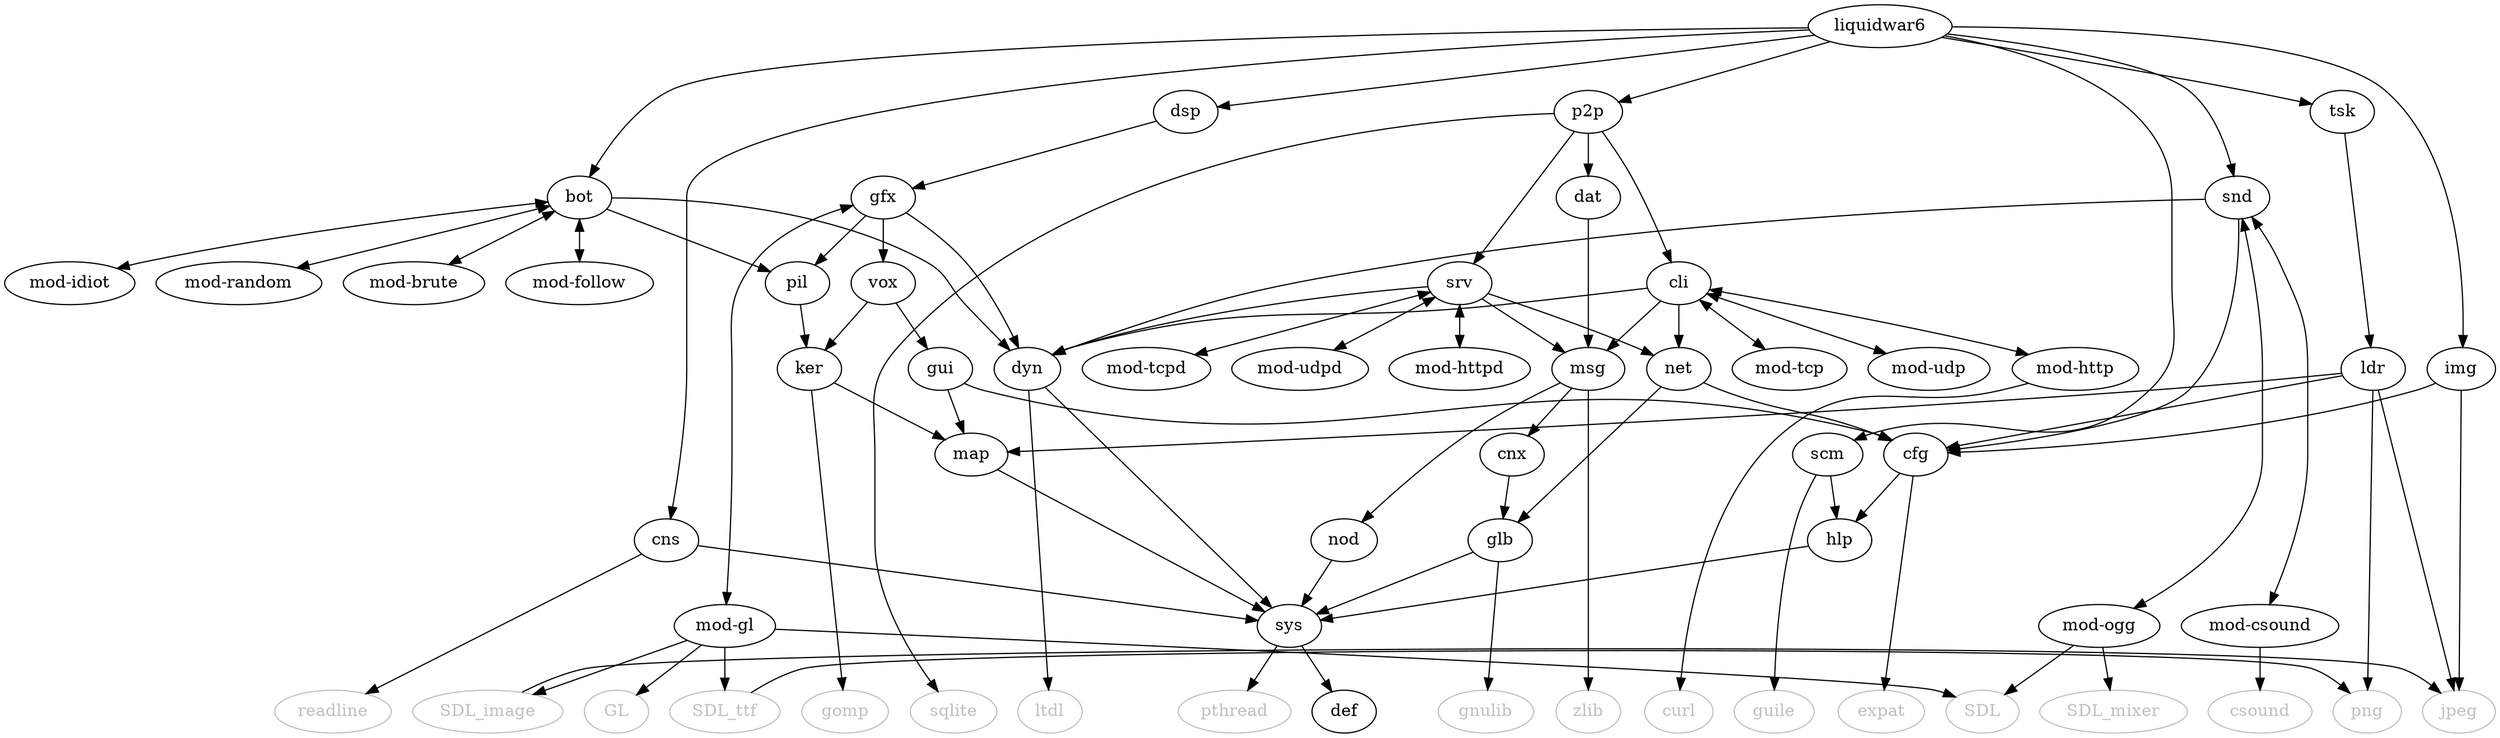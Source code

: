digraph g {
	bot -> dyn
	bot -> pil
	bot -> "mod-brute" [dir=both]
	bot -> "mod-follow" [dir=both]
	bot -> "mod-idiot" [dir=both]
	bot -> "mod-random" [dir=both]
	cfg -> hlp
	cfg -> expat
	cli -> dyn
	cli -> msg
	cli -> net
	cli -> "mod-tcp" [dir=both]
	cli -> "mod-udp" [dir=both]
	cli -> "mod-http" [dir=both]
	"mod-http" -> curl
	cns -> sys
	cnx -> glb
	cns -> readline
	dat -> msg
	dsp -> gfx
	dyn -> sys
	dyn -> ltdl
	gfx -> dyn
	gfx -> vox
	gfx -> pil
	gfx -> "mod-gl" [dir=both]
	"mod-gl" -> SDL
	"mod-gl" -> GL
	"mod-gl" -> SDL_image
	"mod-gl" -> SDL_ttf
	SDL_image -> jpeg
	SDL_ttf -> png
	glb -> sys
	glb -> gnulib
	gui -> map
	gui -> cfg
	hlp -> sys
	img -> cfg
	img -> jpeg
	ker -> map
	ker -> gomp
	ldr -> cfg
	ldr -> map
	ldr -> png
	ldr -> jpeg
	map -> sys
	msg -> cnx
	msg -> nod
	msg -> zlib
	net -> cfg
	net -> glb
	nod -> sys
	p2p -> dat
	p2p -> cli
	p2p -> srv
	p2p -> sqlite
	pil -> ker
	scm -> hlp
	scm -> guile
	snd -> dyn
	snd -> cfg
	snd -> "mod-ogg" [dir=both]
	"mod-ogg" -> SDL
	"mod-ogg" -> SDL_mixer
	snd -> "mod-csound" [dir=both]
	"mod-csound" -> csound
	srv -> dyn
	srv -> msg
	srv -> net
	srv -> "mod-tcpd" [dir=both]
	srv -> "mod-udpd" [dir=both]
	srv -> "mod-httpd" [dir=both]
	sys -> def
	sys -> pthread
	tsk -> ldr
	vox -> gui
	vox -> ker

	liquidwar6 -> bot
	liquidwar6 -> dsp
	liquidwar6 -> img
	liquidwar6 -> tsk
	liquidwar6 -> cns
	liquidwar6 -> p2p
	liquidwar6 -> snd
	liquidwar6 -> scm	

	csound [color=grey]
	csound [fontcolor=grey]
	curl [color=grey]
	curl [fontcolor=grey]
	expat [color=grey]
	expat [fontcolor=grey]
	GL [color=grey]
	GL [fontcolor=grey]
	gnulib [color=grey]
	gnulib [fontcolor=grey]
	gomp [color=grey]
	gomp [fontcolor=grey]
	guile [color=grey]
	guile [fontcolor=grey]
	jpeg [color=grey]
	jpeg [fontcolor=grey]
	ltdl [color=grey]
	ltdl [fontcolor=grey]
	png [color=grey]
	png [fontcolor=grey]
	pthread [color=grey]
	pthread [fontcolor=grey]
	readline [color=grey]	
	readline [fontcolor=grey]	
	SDL [color=grey]
	SDL [fontcolor=grey]
	SDL_image [color=grey]
	SDL_image [fontcolor=grey]
	SDL_mixer [color=grey]
	SDL_mixer [fontcolor=grey]
	SDL_ttf [color=grey]
	SDL_ttf [fontcolor=grey]
	sqlite [color=grey]
	sqlite [fontcolor=grey]
	zlib [color=grey]
	zlib [fontcolor=grey]

	{rank=same; csound curl expat GL gnulib gomp guile jpeg ltdl png pthread readline SDL SDL_image SDL_mixer SDL_ttf sqlite zlib }
	{rank=same; "mod-brute" "mod-follow" "mod-idiot" "mod-random"}
	{rank=same; "mod-gl"}
	{rank=same; "mod-ogg" "mod-csound"}
	{rank=same; "mod-tcp" "mod-udp" "mod-http"}
	{rank=same; "mod-tcpd" "mod-udpd" "mod-httpd"}
	{rank=same; gfx snd}
	{rank=same; cli srv}
	{rank=same; dsp p2p}
}

